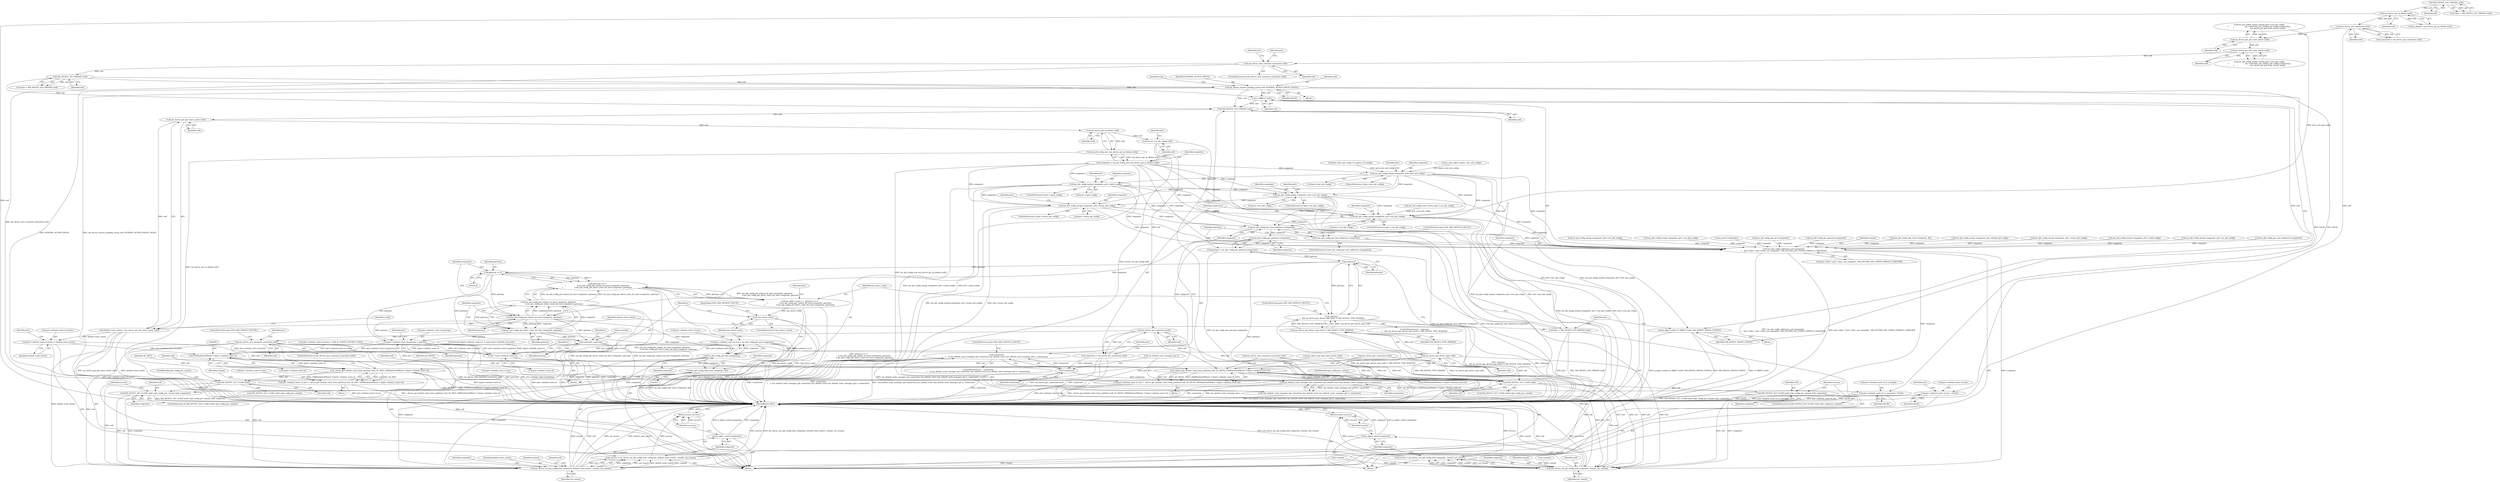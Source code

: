 digraph "0_NetworkManager_d5fc88e573fa58b93034b04d35a2454f5d28cad9@API" {
"1004715" [label="(Call,nm_device_remove_pending_action (self, PENDING_ACTION_DHCP4, FALSE))"];
"1004691" [label="(Call,NM_DEVICE_GET_PRIVATE (self))"];
"1004668" [label="(Call,nm_device_uses_assumed_connection (self))"];
"1004665" [label="(Call,nm_device_get_ip6_route_metric (self))"];
"1004657" [label="(Call,nm_device_get_ip4_route_metric (self))"];
"1004633" [label="(Call,nm_device_get_connection (self))"];
"1004611" [label="(Call,nm_device_get_ip_ifindex (self))"];
"1004606" [label="(Call,NM_DEVICE_GET_PRIVATE (self))"];
"1004742" [label="(Call,G_OBJECT (self))"];
"1004741" [label="(Call,g_object_notify (G_OBJECT (self), NM_DEVICE_DHCP4_CONFIG))"];
"1004749" [label="(Call,NM_DEVICE_GET_PRIVATE (self))"];
"1004747" [label="(Call,*priv = NM_DEVICE_GET_PRIVATE (self))"];
"1004758" [label="(Call,nm_device_get_ip4_route_metric (self))"];
"1004756" [label="(Call,default_route_metric = nm_device_get_ip4_route_metric (self))"];
"1004941" [label="(Call,priv->default_route.v4.metric = default_route_metric)"];
"1004965" [label="(Call,r = priv->default_route.v4)"];
"1005008" [label="(Call,(NMPlatformIPRoute *) &priv->default_route.v4)"];
"1005005" [label="(Call,_device_get_default_route_from_platform (self, AF_INET, (NMPlatformIPRoute *) &priv->default_route.v4))"];
"1004999" [label="(Call,priv->default_route.v4_has = _device_get_default_route_from_platform (self, AF_INET, (NMPlatformIPRoute *) &priv->default_route.v4))"];
"1005021" [label="(Call,NM_DEVICE_GET_CLASS (self))"];
"1005024" [label="(Call,NM_DEVICE_GET_CLASS (self)->ip4_config_pre_commit (self, composite))"];
"1005029" [label="(Call,nm_device_set_ip4_config (self, composite, default_route_metric, commit, out_reason))"];
"1005027" [label="(Call,success = nm_device_set_ip4_config (self, composite, default_route_metric, commit, out_reason))"];
"1005037" [label="(Return,return success;)"];
"1005035" [label="(Call,g_object_unref (composite))"];
"1004778" [label="(Call,nm_device_get_ip_ifindex (self))"];
"1004777" [label="(Call,nm_ip4_config_new (nm_device_get_ip_ifindex (self)))"];
"1004775" [label="(Call,composite = nm_ip4_config_new (nm_device_get_ip_ifindex (self)))"];
"1004786" [label="(Call,nm_ip4_config_merge (composite, priv->dev_ip4_config))"];
"1004795" [label="(Call,nm_ip4_config_merge (composite, priv->vpn4_config))"];
"1004804" [label="(Call,nm_ip4_config_merge (composite, priv->ext_ip4_config))"];
"1004813" [label="(Call,nm_ip4_config_merge (composite, priv->wwan_ip4_config))"];
"1004822" [label="(Call,nm_ip4_config_merge (composite, priv->con_ip4_config))"];
"1004872" [label="(Call,nm_ip4_config_get_num_addresses (composite))"];
"1004871" [label="(Call,!nm_ip4_config_get_num_addresses (composite))"];
"1004878" [label="(Call,nm_ip4_config_get_gateway (composite))"];
"1004876" [label="(Call,gateway = nm_ip4_config_get_gateway (composite))"];
"1004882" [label="(Call,!gateway)"];
"1004881" [label="(Call,!gateway\n\t    && nm_device_get_device_type (self) != NM_DEVICE_TYPE_MODEM)"];
"1004892" [label="(Call,gateway == 0)"];
"1004891" [label="(Call,gateway == 0\n\t                    || nm_ip4_config_get_subnet_for_host (composite, gateway)\n\t                    || nm_ip4_config_get_direct_route_for_host (composite, gateway))"];
"1004889" [label="(Call,has_direct_route = (   gateway == 0\n\t                    || nm_ip4_config_get_subnet_for_host (composite, gateway)\n\t                    || nm_ip4_config_get_direct_route_for_host (composite, gateway)))"];
"1004961" [label="(Call,!has_direct_route)"];
"1004896" [label="(Call,nm_ip4_config_get_subnet_for_host (composite, gateway))"];
"1004895" [label="(Call,nm_ip4_config_get_subnet_for_host (composite, gateway)\n\t                    || nm_ip4_config_get_direct_route_for_host (composite, gateway))"];
"1004899" [label="(Call,nm_ip4_config_get_direct_route_for_host (composite, gateway))"];
"1004932" [label="(Call,priv->default_route.v4.gateway = gateway)"];
"1004958" [label="(Call,nm_ip4_config_get_mss (composite))"];
"1004950" [label="(Call,priv->default_route.v4.mss = nm_ip4_config_get_mss (composite))"];
"1004987" [label="(Call,nm_ip4_config_add_route (composite, &r))"];
"1004972" [label="(Call,r.network = gateway)"];
"1006202" [label="(Call,nm_ip6_config_addresses_sort (composite,\n\t    priv->rdisc ? priv->rdisc_use_tempaddr : NM_SETTING_IP6_CONFIG_PRIVACY_UNKNOWN))"];
"1006220" [label="(Call,NM_DEVICE_GET_CLASS (self)->ip6_config_pre_commit (self, composite))"];
"1006225" [label="(Call,nm_device_set_ip6_config (self, composite, commit, out_reason))"];
"1006223" [label="(Call,success = nm_device_set_ip6_config (self, composite, commit, out_reason))"];
"1006232" [label="(Return,return success;)"];
"1006230" [label="(Call,g_object_unref (composite))"];
"1004780" [label="(Call,ensure_con_ipx_config (self))"];
"1004829" [label="(Call,nm_device_get_connection (self))"];
"1004827" [label="(Call,connection = nm_device_get_connection (self))"];
"1004863" [label="(Call,!connection)"];
"1004862" [label="(Call,!connection\n\t    || !nm_default_route_manager_ip4_connection_has_default_route (nm_default_route_manager_get (), connection))"];
"1004866" [label="(Call,nm_default_route_manager_ip4_connection_has_default_route (nm_default_route_manager_get (), connection))"];
"1004865" [label="(Call,!nm_default_route_manager_ip4_connection_has_default_route (nm_default_route_manager_get (), connection))"];
"1004851" [label="(Call,nm_device_uses_assumed_connection (self))"];
"1004885" [label="(Call,nm_device_get_device_type (self))"];
"1004884" [label="(Call,nm_device_get_device_type (self) != NM_DEVICE_TYPE_MODEM)"];
"1006191" [label="(Call,_device_get_default_route_from_platform (self, AF_INET6, (NMPlatformIPRoute *) &priv->default_route.v6))"];
"1006185" [label="(Call,priv->default_route.v6_has = _device_get_default_route_from_platform (self, AF_INET6, (NMPlatformIPRoute *) &priv->default_route.v6))"];
"1006217" [label="(Call,NM_DEVICE_GET_CLASS (self))"];
"1004831" [label="(Call,priv->default_route.v4_has = FALSE)"];
"1004854" [label="(Call,priv->default_route.v4_is_assumed = FALSE)"];
"1004756" [label="(Call,default_route_metric = nm_device_get_ip4_route_metric (self))"];
"1004900" [label="(Identifier,composite)"];
"1004972" [label="(Call,r.network = gateway)"];
"1004933" [label="(Call,priv->default_route.v4.gateway)"];
"1004673" [label="(Identifier,priv)"];
"1004830" [label="(Identifier,self)"];
"1006219" [label="(FieldIdentifier,ip6_config_pre_commit)"];
"1004899" [label="(Call,nm_ip4_config_get_direct_route_for_host (composite, gateway))"];
"1004966" [label="(Identifier,r)"];
"1004998" [label="(Block,)"];
"1004750" [label="(Identifier,self)"];
"1004809" [label="(ControlStructure,if (priv->wwan_ip4_config))"];
"1004961" [label="(Call,!has_direct_route)"];
"1004787" [label="(Identifier,composite)"];
"1004940" [label="(Identifier,gateway)"];
"1006227" [label="(Identifier,composite)"];
"1006191" [label="(Call,_device_get_default_route_from_platform (self, AF_INET6, (NMPlatformIPRoute *) &priv->default_route.v6))"];
"1004795" [label="(Call,nm_ip4_config_merge (composite, priv->vpn4_config))"];
"1005010" [label="(Call,&priv->default_route.v4)"];
"1004742" [label="(Call,G_OBJECT (self))"];
"1004784" [label="(Identifier,priv)"];
"1004791" [label="(ControlStructure,if (priv->vpn4_config))"];
"1004805" [label="(Identifier,composite)"];
"1006230" [label="(Call,g_object_unref (composite))"];
"1005031" [label="(Identifier,composite)"];
"1004691" [label="(Call,NM_DEVICE_GET_PRIVATE (self))"];
"1004958" [label="(Call,nm_ip4_config_get_mss (composite))"];
"1004802" [label="(Identifier,priv)"];
"1004800" [label="(ControlStructure,if (priv->ext_ip4_config))"];
"1004633" [label="(Call,nm_device_get_connection (self))"];
"1004667" [label="(ControlStructure,if (nm_device_uses_assumed_connection (self)))"];
"1004962" [label="(Identifier,has_direct_route)"];
"1006225" [label="(Call,nm_device_set_ip6_config (self, composite, commit, out_reason))"];
"1006193" [label="(Identifier,AF_INET6)"];
"1004875" [label="(ControlStructure,goto END_ADD_DEFAULT_ROUTE;)"];
"1004775" [label="(Call,composite = nm_ip4_config_new (nm_device_get_ip_ifindex (self)))"];
"1005032" [label="(Identifier,default_route_metric)"];
"1004824" [label="(Call,priv->con_ip4_config)"];
"1004747" [label="(Call,*priv = NM_DEVICE_GET_PRIVATE (self))"];
"1005000" [label="(Call,priv->default_route.v4_has)"];
"1004866" [label="(Call,nm_default_route_manager_ip4_connection_has_default_route (nm_default_route_manager_get (), connection))"];
"1005037" [label="(Return,return success;)"];
"1004901" [label="(Identifier,gateway)"];
"1006222" [label="(Identifier,composite)"];
"1004896" [label="(Call,nm_ip4_config_get_subnet_for_host (composite, gateway))"];
"1005005" [label="(Call,_device_get_default_route_from_platform (self, AF_INET, (NMPlatformIPRoute *) &priv->default_route.v4))"];
"1005007" [label="(Identifier,AF_INET)"];
"1004967" [label="(Call,priv->default_route.v4)"];
"1005022" [label="(Identifier,self)"];
"1004820" [label="(Identifier,priv)"];
"1004932" [label="(Call,priv->default_route.v4.gateway = gateway)"];
"1004876" [label="(Call,gateway = nm_ip4_config_get_gateway (composite))"];
"1004892" [label="(Call,gateway == 0)"];
"1004873" [label="(Identifier,composite)"];
"1004611" [label="(Call,nm_device_get_ip_ifindex (self))"];
"1004797" [label="(Call,priv->vpn4_config)"];
"1005998" [label="(Call,nm_ip6_config_merge (composite, priv->ext_ip6_config))"];
"1004814" [label="(Identifier,composite)"];
"1006204" [label="(Call,priv->rdisc ? priv->rdisc_use_tempaddr : NM_SETTING_IP6_CONFIG_PRIVACY_UNKNOWN)"];
"1004757" [label="(Identifier,default_route_metric)"];
"1006016" [label="(Call,nm_ip6_config_merge (composite, priv->con_ip6_config))"];
"1004891" [label="(Call,gateway == 0\n\t                    || nm_ip4_config_get_subnet_for_host (composite, gateway)\n\t                    || nm_ip4_config_get_direct_route_for_host (composite, gateway))"];
"1004893" [label="(Identifier,gateway)"];
"1004889" [label="(Call,has_direct_route = (   gateway == 0\n\t                    || nm_ip4_config_get_subnet_for_host (composite, gateway)\n\t                    || nm_ip4_config_get_direct_route_for_host (composite, gateway)))"];
"1005026" [label="(Identifier,composite)"];
"1004869" [label="(ControlStructure,goto END_ADD_DEFAULT_ROUTE;)"];
"1004872" [label="(Call,nm_ip4_config_get_num_addresses (composite))"];
"1004815" [label="(Call,priv->wwan_ip4_config)"];
"1004735" [label="(Block,)"];
"1004987" [label="(Call,nm_ip4_config_add_route (composite, &r))"];
"1005035" [label="(Call,g_object_unref (composite))"];
"1005029" [label="(Call,nm_device_set_ip4_config (self, composite, default_route_metric, commit, out_reason))"];
"1004764" [label="(Call,g_clear_object (&priv->dev_ip4_config))"];
"1004769" [label="(Call,priv->dev_ip4_config = g_object_ref (config))"];
"1006220" [label="(Call,NM_DEVICE_GET_CLASS (self)->ip6_config_pre_commit (self, composite))"];
"1006192" [label="(Identifier,self)"];
"1004988" [label="(Identifier,composite)"];
"1004834" [label="(Identifier,priv)"];
"1004811" [label="(Identifier,priv)"];
"1004718" [label="(Identifier,FALSE)"];
"1004607" [label="(Identifier,self)"];
"1004885" [label="(Call,nm_device_get_device_type (self))"];
"1004806" [label="(Call,priv->ext_ip4_config)"];
"1006221" [label="(Identifier,self)"];
"1004759" [label="(Identifier,self)"];
"1006202" [label="(Call,nm_ip6_config_addresses_sort (composite,\n\t    priv->rdisc ? priv->rdisc_use_tempaddr : NM_SETTING_IP6_CONFIG_PRIVACY_UNKNOWN))"];
"1004909" [label="(Call,memset (&priv->default_route.v4, 0, sizeof (priv->default_route.v4)))"];
"1005965" [label="(Call,g_assert (composite))"];
"1004863" [label="(Call,!connection)"];
"1004880" [label="(ControlStructure,if (   !gateway\n\t    && nm_device_get_device_type (self) != NM_DEVICE_TYPE_MODEM))"];
"1006218" [label="(Identifier,self)"];
"1006143" [label="(Call,nm_ip6_config_get_mss (composite))"];
"1004853" [label="(ControlStructure,goto END_ADD_DEFAULT_ROUTE;)"];
"1004659" [label="(Call,nm_ip6_config_merge_setting (priv->con_ip6_config,\n\t                             nm_connection_get_setting_ip6_config (connection),\n\t                             nm_device_get_ip6_route_metric (self)))"];
"1004862" [label="(Call,!connection\n\t    || !nm_default_route_manager_ip4_connection_has_default_route (nm_default_route_manager_get (), connection))"];
"1004651" [label="(Call,nm_ip4_config_merge_setting (priv->con_ip4_config,\n\t                             nm_connection_get_setting_ip4_config (connection),\n\t                             nm_device_get_ip4_route_metric (self)))"];
"1004850" [label="(ControlStructure,if (nm_device_uses_assumed_connection (self)))"];
"1005008" [label="(Call,(NMPlatformIPRoute *) &priv->default_route.v4)"];
"1004823" [label="(Identifier,composite)"];
"1006223" [label="(Call,success = nm_device_set_ip6_config (self, composite, commit, out_reason))"];
"1004689" [label="(Call,*priv = NM_DEVICE_GET_PRIVATE (self))"];
"1004837" [label="(Identifier,FALSE)"];
"1006072" [label="(Call,nm_ip6_config_get_gateway (composite))"];
"1005025" [label="(Identifier,self)"];
"1004748" [label="(Identifier,priv)"];
"1004749" [label="(Call,NM_DEVICE_GET_PRIVATE (self))"];
"1005033" [label="(Identifier,commit)"];
"1004989" [label="(Call,&r)"];
"1004828" [label="(Identifier,connection)"];
"1005019" [label="(ControlStructure,if (NM_DEVICE_GET_CLASS (self)->ip4_config_pre_commit))"];
"1006229" [label="(Identifier,out_reason)"];
"1004780" [label="(Call,ensure_con_ipx_config (self))"];
"1005021" [label="(Call,NM_DEVICE_GET_CLASS (self))"];
"1005038" [label="(Identifier,success)"];
"1004895" [label="(Call,nm_ip4_config_get_subnet_for_host (composite, gateway)\n\t                    || nm_ip4_config_get_direct_route_for_host (composite, gateway))"];
"1004999" [label="(Call,priv->default_route.v4_has = _device_get_default_route_from_platform (self, AF_INET, (NMPlatformIPRoute *) &priv->default_route.v4))"];
"1004762" [label="(Identifier,config)"];
"1004658" [label="(Identifier,self)"];
"1004612" [label="(Identifier,self)"];
"1004954" [label="(Identifier,priv)"];
"1005027" [label="(Call,success = nm_device_set_ip4_config (self, composite, default_route_metric, commit, out_reason))"];
"1004897" [label="(Identifier,composite)"];
"1004979" [label="(Identifier,r)"];
"1005023" [label="(FieldIdentifier,ip4_config_pre_commit)"];
"1004867" [label="(Call,nm_default_route_manager_get ())"];
"1006194" [label="(Call,(NMPlatformIPRoute *) &priv->default_route.v6)"];
"1004796" [label="(Identifier,composite)"];
"1006213" [label="(Identifier,commit)"];
"1004781" [label="(Identifier,self)"];
"1004804" [label="(Call,nm_ip4_config_merge (composite, priv->ext_ip4_config))"];
"1005034" [label="(Identifier,out_reason)"];
"1004888" [label="(ControlStructure,goto END_ADD_DEFAULT_ROUTE;)"];
"1004631" [label="(Call,connection = nm_device_get_connection (self))"];
"1005020" [label="(Call,NM_DEVICE_GET_CLASS (self)->ip4_config_pre_commit)"];
"1004827" [label="(Call,connection = nm_device_get_connection (self))"];
"1004960" [label="(ControlStructure,if (!has_direct_route))"];
"1004881" [label="(Call,!gateway\n\t    && nm_device_get_device_type (self) != NM_DEVICE_TYPE_MODEM)"];
"1004855" [label="(Call,priv->default_route.v4_is_assumed)"];
"1006173" [label="(Call,nm_ip6_config_add_route (composite, &r))"];
"1004634" [label="(Identifier,self)"];
"1004745" [label="(Block,)"];
"1006233" [label="(Identifier,success)"];
"1006184" [label="(Block,)"];
"1005036" [label="(Identifier,composite)"];
"1004887" [label="(Identifier,NM_DEVICE_TYPE_MODEM)"];
"1004942" [label="(Call,priv->default_route.v4.metric)"];
"1004905" [label="(Identifier,priv)"];
"1004963" [label="(Block,)"];
"1005024" [label="(Call,NM_DEVICE_GET_CLASS (self)->ip4_config_pre_commit (self, composite))"];
"1004894" [label="(Literal,0)"];
"1006224" [label="(Identifier,success)"];
"1004886" [label="(Identifier,self)"];
"1005980" [label="(Call,nm_ip6_config_merge (composite, priv->dhcp6_ip6_config))"];
"1006228" [label="(Identifier,commit)"];
"1004665" [label="(Call,nm_device_get_ip6_route_metric (self))"];
"1004884" [label="(Call,nm_device_get_device_type (self) != NM_DEVICE_TYPE_MODEM)"];
"1004890" [label="(Identifier,has_direct_route)"];
"1004758" [label="(Call,nm_device_get_ip4_route_metric (self))"];
"1004666" [label="(Identifier,self)"];
"1004991" [label="(JumpTarget,END_ADD_DEFAULT_ROUTE:)"];
"1004976" [label="(Identifier,gateway)"];
"1004852" [label="(Identifier,self)"];
"1004871" [label="(Call,!nm_ip4_config_get_num_addresses (composite))"];
"1005030" [label="(Identifier,self)"];
"1006216" [label="(Call,NM_DEVICE_GET_CLASS (self)->ip6_config_pre_commit)"];
"1004945" [label="(Identifier,priv)"];
"1004865" [label="(Call,!nm_default_route_manager_ip4_connection_has_default_route (nm_default_route_manager_get (), connection))"];
"1004846" [label="(Call,!commit)"];
"1004720" [label="(Identifier,stop)"];
"1004861" [label="(ControlStructure,if (   !connection\n\t    || !nm_default_route_manager_ip4_connection_has_default_route (nm_default_route_manager_get (), connection)))"];
"1004788" [label="(Call,priv->dev_ip4_config)"];
"1006203" [label="(Identifier,composite)"];
"1004822" [label="(Call,nm_ip4_config_merge (composite, priv->con_ip4_config))"];
"1006217" [label="(Call,NM_DEVICE_GET_CLASS (self))"];
"1004717" [label="(Identifier,PENDING_ACTION_DHCP4)"];
"1006040" [label="(Call,!commit)"];
"1006023" [label="(Call,nm_device_get_connection (self))"];
"1007368" [label="(MethodReturn,RET)"];
"1004609" [label="(Call,ip_ifindex = nm_device_get_ip_ifindex (self))"];
"1006185" [label="(Call,priv->default_route.v6_has = _device_get_default_route_from_platform (self, AF_INET6, (NMPlatformIPRoute *) &priv->default_route.v6))"];
"1004832" [label="(Call,priv->default_route.v4_has)"];
"1004777" [label="(Call,nm_ip4_config_new (nm_device_get_ip_ifindex (self)))"];
"1005017" [label="(Identifier,commit)"];
"1004860" [label="(Identifier,FALSE)"];
"1004898" [label="(Identifier,gateway)"];
"1004744" [label="(Identifier,NM_DEVICE_DHCP4_CONFIG)"];
"1004974" [label="(Identifier,r)"];
"1004951" [label="(Call,priv->default_route.v4.mss)"];
"1004778" [label="(Call,nm_device_get_ip_ifindex (self))"];
"1004854" [label="(Call,priv->default_route.v4_is_assumed = FALSE)"];
"1004793" [label="(Identifier,priv)"];
"1004692" [label="(Identifier,self)"];
"1004950" [label="(Call,priv->default_route.v4.mss = nm_ip4_config_get_mss (composite))"];
"1005006" [label="(Identifier,self)"];
"1004878" [label="(Call,nm_ip4_config_get_gateway (composite))"];
"1004779" [label="(Identifier,self)"];
"1004818" [label="(ControlStructure,if (priv->con_ip4_config))"];
"1006007" [label="(Call,nm_ip6_config_merge (composite, priv->wwan_ip6_config))"];
"1005989" [label="(Call,nm_ip6_config_merge (composite, priv->vpn6_config))"];
"1004882" [label="(Call,!gateway)"];
"1004606" [label="(Call,NM_DEVICE_GET_PRIVATE (self))"];
"1005971" [label="(Call,nm_ip6_config_merge (composite, priv->ac_ip6_config))"];
"1005028" [label="(Identifier,success)"];
"1004776" [label="(Identifier,composite)"];
"1004868" [label="(Identifier,connection)"];
"1004741" [label="(Call,g_object_notify (G_OBJECT (self), NM_DEVICE_DHCP4_CONFIG))"];
"1004883" [label="(Identifier,gateway)"];
"1004959" [label="(Identifier,composite)"];
"1005947" [label="(Block,)"];
"1004668" [label="(Call,nm_device_uses_assumed_connection (self))"];
"1004604" [label="(Call,*priv = NM_DEVICE_GET_PRIVATE (self))"];
"1004923" [label="(Call,priv->default_route.v4.source = NM_IP_CONFIG_SOURCE_USER)"];
"1004877" [label="(Identifier,gateway)"];
"1004716" [label="(Identifier,self)"];
"1006066" [label="(Call,nm_ip6_config_get_num_addresses (composite))"];
"1004657" [label="(Call,nm_device_get_ip4_route_metric (self))"];
"1006215" [label="(ControlStructure,if (NM_DEVICE_GET_CLASS (self)->ip6_config_pre_commit))"];
"1004829" [label="(Call,nm_device_get_connection (self))"];
"1006186" [label="(Call,priv->default_route.v6_has)"];
"1004841" [label="(Identifier,priv)"];
"1004782" [label="(ControlStructure,if (priv->dev_ip4_config))"];
"1004941" [label="(Call,priv->default_route.v4.metric = default_route_metric)"];
"1004786" [label="(Call,nm_ip4_config_merge (composite, priv->dev_ip4_config))"];
"1004715" [label="(Call,nm_device_remove_pending_action (self, PENDING_ACTION_DHCP4, FALSE))"];
"1004669" [label="(Identifier,self)"];
"1004949" [label="(Identifier,default_route_metric)"];
"1004857" [label="(Identifier,priv)"];
"1006045" [label="(Call,nm_device_uses_assumed_connection (self))"];
"1006232" [label="(Return,return success;)"];
"1004675" [label="(Call,nm_ip4_config_reset_routes (priv->con_ip4_config))"];
"1004864" [label="(Identifier,connection)"];
"1004879" [label="(Identifier,composite)"];
"1004851" [label="(Call,nm_device_uses_assumed_connection (self))"];
"1006226" [label="(Identifier,self)"];
"1004743" [label="(Identifier,self)"];
"1004831" [label="(Call,priv->default_route.v4_has = FALSE)"];
"1004870" [label="(ControlStructure,if (!nm_ip4_config_get_num_addresses (composite)))"];
"1004697" [label="(Block,)"];
"1004813" [label="(Call,nm_ip4_config_merge (composite, priv->wwan_ip4_config))"];
"1006231" [label="(Identifier,composite)"];
"1004973" [label="(Call,r.network)"];
"1004965" [label="(Call,r = priv->default_route.v4)"];
"1004690" [label="(Identifier,priv)"];
"1006133" [label="(Call,nm_device_get_ip6_route_metric (self))"];
"1004715" -> "1004697"  [label="AST: "];
"1004715" -> "1004718"  [label="CFG: "];
"1004716" -> "1004715"  [label="AST: "];
"1004717" -> "1004715"  [label="AST: "];
"1004718" -> "1004715"  [label="AST: "];
"1004720" -> "1004715"  [label="CFG: "];
"1004715" -> "1007368"  [label="DDG: PENDING_ACTION_DHCP4"];
"1004715" -> "1007368"  [label="DDG: nm_device_remove_pending_action (self, PENDING_ACTION_DHCP4, FALSE)"];
"1004691" -> "1004715"  [label="DDG: self"];
"1004715" -> "1004742"  [label="DDG: self"];
"1004715" -> "1004749"  [label="DDG: self"];
"1004715" -> "1004831"  [label="DDG: FALSE"];
"1004715" -> "1004854"  [label="DDG: FALSE"];
"1004691" -> "1004689"  [label="AST: "];
"1004691" -> "1004692"  [label="CFG: "];
"1004692" -> "1004691"  [label="AST: "];
"1004689" -> "1004691"  [label="CFG: "];
"1004691" -> "1004689"  [label="DDG: self"];
"1004668" -> "1004691"  [label="DDG: self"];
"1004691" -> "1004742"  [label="DDG: self"];
"1004691" -> "1004749"  [label="DDG: self"];
"1004668" -> "1004667"  [label="AST: "];
"1004668" -> "1004669"  [label="CFG: "];
"1004669" -> "1004668"  [label="AST: "];
"1004673" -> "1004668"  [label="CFG: "];
"1004690" -> "1004668"  [label="CFG: "];
"1004668" -> "1007368"  [label="DDG: nm_device_uses_assumed_connection (self)"];
"1004665" -> "1004668"  [label="DDG: self"];
"1004665" -> "1004659"  [label="AST: "];
"1004665" -> "1004666"  [label="CFG: "];
"1004666" -> "1004665"  [label="AST: "];
"1004659" -> "1004665"  [label="CFG: "];
"1004665" -> "1004659"  [label="DDG: self"];
"1004657" -> "1004665"  [label="DDG: self"];
"1004657" -> "1004651"  [label="AST: "];
"1004657" -> "1004658"  [label="CFG: "];
"1004658" -> "1004657"  [label="AST: "];
"1004651" -> "1004657"  [label="CFG: "];
"1004657" -> "1004651"  [label="DDG: self"];
"1004633" -> "1004657"  [label="DDG: self"];
"1004633" -> "1004631"  [label="AST: "];
"1004633" -> "1004634"  [label="CFG: "];
"1004634" -> "1004633"  [label="AST: "];
"1004631" -> "1004633"  [label="CFG: "];
"1004633" -> "1007368"  [label="DDG: self"];
"1004633" -> "1004631"  [label="DDG: self"];
"1004611" -> "1004633"  [label="DDG: self"];
"1004611" -> "1004609"  [label="AST: "];
"1004611" -> "1004612"  [label="CFG: "];
"1004612" -> "1004611"  [label="AST: "];
"1004609" -> "1004611"  [label="CFG: "];
"1004611" -> "1007368"  [label="DDG: self"];
"1004611" -> "1004609"  [label="DDG: self"];
"1004606" -> "1004611"  [label="DDG: self"];
"1004606" -> "1004604"  [label="AST: "];
"1004606" -> "1004607"  [label="CFG: "];
"1004607" -> "1004606"  [label="AST: "];
"1004604" -> "1004606"  [label="CFG: "];
"1004606" -> "1004604"  [label="DDG: self"];
"1004742" -> "1004741"  [label="AST: "];
"1004742" -> "1004743"  [label="CFG: "];
"1004743" -> "1004742"  [label="AST: "];
"1004744" -> "1004742"  [label="CFG: "];
"1004742" -> "1004741"  [label="DDG: self"];
"1004742" -> "1004749"  [label="DDG: self"];
"1004741" -> "1004735"  [label="AST: "];
"1004741" -> "1004744"  [label="CFG: "];
"1004744" -> "1004741"  [label="AST: "];
"1004748" -> "1004741"  [label="CFG: "];
"1004741" -> "1007368"  [label="DDG: g_object_notify (G_OBJECT (self), NM_DEVICE_DHCP4_CONFIG)"];
"1004741" -> "1007368"  [label="DDG: NM_DEVICE_DHCP4_CONFIG"];
"1004741" -> "1007368"  [label="DDG: G_OBJECT (self)"];
"1004749" -> "1004747"  [label="AST: "];
"1004749" -> "1004750"  [label="CFG: "];
"1004750" -> "1004749"  [label="AST: "];
"1004747" -> "1004749"  [label="CFG: "];
"1004749" -> "1004747"  [label="DDG: self"];
"1004749" -> "1004758"  [label="DDG: self"];
"1004747" -> "1004745"  [label="AST: "];
"1004748" -> "1004747"  [label="AST: "];
"1004757" -> "1004747"  [label="CFG: "];
"1004747" -> "1007368"  [label="DDG: priv"];
"1004747" -> "1007368"  [label="DDG: NM_DEVICE_GET_PRIVATE (self)"];
"1004758" -> "1004756"  [label="AST: "];
"1004758" -> "1004759"  [label="CFG: "];
"1004759" -> "1004758"  [label="AST: "];
"1004756" -> "1004758"  [label="CFG: "];
"1004758" -> "1004756"  [label="DDG: self"];
"1004758" -> "1004778"  [label="DDG: self"];
"1004756" -> "1004745"  [label="AST: "];
"1004757" -> "1004756"  [label="AST: "];
"1004762" -> "1004756"  [label="CFG: "];
"1004756" -> "1007368"  [label="DDG: nm_device_get_ip4_route_metric (self)"];
"1004756" -> "1007368"  [label="DDG: default_route_metric"];
"1004756" -> "1004941"  [label="DDG: default_route_metric"];
"1004756" -> "1005029"  [label="DDG: default_route_metric"];
"1004941" -> "1004745"  [label="AST: "];
"1004941" -> "1004949"  [label="CFG: "];
"1004942" -> "1004941"  [label="AST: "];
"1004949" -> "1004941"  [label="AST: "];
"1004954" -> "1004941"  [label="CFG: "];
"1004941" -> "1007368"  [label="DDG: priv->default_route.v4.metric"];
"1004941" -> "1004965"  [label="DDG: priv->default_route.v4.metric"];
"1004941" -> "1005008"  [label="DDG: priv->default_route.v4.metric"];
"1004965" -> "1004963"  [label="AST: "];
"1004965" -> "1004967"  [label="CFG: "];
"1004966" -> "1004965"  [label="AST: "];
"1004967" -> "1004965"  [label="AST: "];
"1004974" -> "1004965"  [label="CFG: "];
"1004965" -> "1007368"  [label="DDG: priv->default_route.v4"];
"1004965" -> "1007368"  [label="DDG: r"];
"1004950" -> "1004965"  [label="DDG: priv->default_route.v4.mss"];
"1004932" -> "1004965"  [label="DDG: priv->default_route.v4.gateway"];
"1004909" -> "1004965"  [label="DDG: &priv->default_route.v4"];
"1004923" -> "1004965"  [label="DDG: priv->default_route.v4.source"];
"1005008" -> "1005005"  [label="AST: "];
"1005008" -> "1005010"  [label="CFG: "];
"1005009" -> "1005008"  [label="AST: "];
"1005010" -> "1005008"  [label="AST: "];
"1005005" -> "1005008"  [label="CFG: "];
"1005008" -> "1007368"  [label="DDG: &priv->default_route.v4"];
"1005008" -> "1005005"  [label="DDG: &priv->default_route.v4"];
"1004909" -> "1005008"  [label="DDG: &priv->default_route.v4"];
"1004950" -> "1005008"  [label="DDG: priv->default_route.v4.mss"];
"1004932" -> "1005008"  [label="DDG: priv->default_route.v4.gateway"];
"1004923" -> "1005008"  [label="DDG: priv->default_route.v4.source"];
"1005005" -> "1004999"  [label="AST: "];
"1005006" -> "1005005"  [label="AST: "];
"1005007" -> "1005005"  [label="AST: "];
"1004999" -> "1005005"  [label="CFG: "];
"1005005" -> "1007368"  [label="DDG: AF_INET"];
"1005005" -> "1007368"  [label="DDG: (NMPlatformIPRoute *) &priv->default_route.v4"];
"1005005" -> "1004999"  [label="DDG: self"];
"1005005" -> "1004999"  [label="DDG: AF_INET"];
"1005005" -> "1004999"  [label="DDG: (NMPlatformIPRoute *) &priv->default_route.v4"];
"1004851" -> "1005005"  [label="DDG: self"];
"1004885" -> "1005005"  [label="DDG: self"];
"1005005" -> "1005021"  [label="DDG: self"];
"1005005" -> "1005029"  [label="DDG: self"];
"1004999" -> "1004998"  [label="AST: "];
"1005000" -> "1004999"  [label="AST: "];
"1005017" -> "1004999"  [label="CFG: "];
"1004999" -> "1007368"  [label="DDG: _device_get_default_route_from_platform (self, AF_INET, (NMPlatformIPRoute *) &priv->default_route.v4)"];
"1004999" -> "1007368"  [label="DDG: priv->default_route.v4_has"];
"1005021" -> "1005020"  [label="AST: "];
"1005021" -> "1005022"  [label="CFG: "];
"1005022" -> "1005021"  [label="AST: "];
"1005023" -> "1005021"  [label="CFG: "];
"1004851" -> "1005021"  [label="DDG: self"];
"1004885" -> "1005021"  [label="DDG: self"];
"1005021" -> "1005024"  [label="DDG: self"];
"1005021" -> "1005029"  [label="DDG: self"];
"1005024" -> "1005019"  [label="AST: "];
"1005024" -> "1005026"  [label="CFG: "];
"1005025" -> "1005024"  [label="AST: "];
"1005026" -> "1005024"  [label="AST: "];
"1005028" -> "1005024"  [label="CFG: "];
"1005024" -> "1007368"  [label="DDG: NM_DEVICE_GET_CLASS (self)->ip4_config_pre_commit (self, composite)"];
"1004987" -> "1005024"  [label="DDG: composite"];
"1004958" -> "1005024"  [label="DDG: composite"];
"1005024" -> "1005029"  [label="DDG: self"];
"1005024" -> "1005029"  [label="DDG: composite"];
"1005029" -> "1005027"  [label="AST: "];
"1005029" -> "1005034"  [label="CFG: "];
"1005030" -> "1005029"  [label="AST: "];
"1005031" -> "1005029"  [label="AST: "];
"1005032" -> "1005029"  [label="AST: "];
"1005033" -> "1005029"  [label="AST: "];
"1005034" -> "1005029"  [label="AST: "];
"1005027" -> "1005029"  [label="CFG: "];
"1005029" -> "1007368"  [label="DDG: default_route_metric"];
"1005029" -> "1007368"  [label="DDG: commit"];
"1005029" -> "1007368"  [label="DDG: self"];
"1005029" -> "1007368"  [label="DDG: out_reason"];
"1005029" -> "1005027"  [label="DDG: composite"];
"1005029" -> "1005027"  [label="DDG: out_reason"];
"1005029" -> "1005027"  [label="DDG: default_route_metric"];
"1005029" -> "1005027"  [label="DDG: commit"];
"1005029" -> "1005027"  [label="DDG: self"];
"1004851" -> "1005029"  [label="DDG: self"];
"1004885" -> "1005029"  [label="DDG: self"];
"1004987" -> "1005029"  [label="DDG: composite"];
"1004958" -> "1005029"  [label="DDG: composite"];
"1004846" -> "1005029"  [label="DDG: commit"];
"1005029" -> "1005035"  [label="DDG: composite"];
"1005027" -> "1004745"  [label="AST: "];
"1005028" -> "1005027"  [label="AST: "];
"1005036" -> "1005027"  [label="CFG: "];
"1005027" -> "1007368"  [label="DDG: nm_device_set_ip4_config (self, composite, default_route_metric, commit, out_reason)"];
"1005027" -> "1007368"  [label="DDG: success"];
"1005027" -> "1005037"  [label="DDG: success"];
"1005037" -> "1004745"  [label="AST: "];
"1005037" -> "1005038"  [label="CFG: "];
"1005038" -> "1005037"  [label="AST: "];
"1007368" -> "1005037"  [label="CFG: "];
"1005037" -> "1007368"  [label="DDG: <RET>"];
"1005038" -> "1005037"  [label="DDG: success"];
"1005035" -> "1004745"  [label="AST: "];
"1005035" -> "1005036"  [label="CFG: "];
"1005036" -> "1005035"  [label="AST: "];
"1005038" -> "1005035"  [label="CFG: "];
"1005035" -> "1007368"  [label="DDG: g_object_unref (composite)"];
"1005035" -> "1007368"  [label="DDG: composite"];
"1004778" -> "1004777"  [label="AST: "];
"1004778" -> "1004779"  [label="CFG: "];
"1004779" -> "1004778"  [label="AST: "];
"1004777" -> "1004778"  [label="CFG: "];
"1004778" -> "1004777"  [label="DDG: self"];
"1004778" -> "1004780"  [label="DDG: self"];
"1004777" -> "1004775"  [label="AST: "];
"1004775" -> "1004777"  [label="CFG: "];
"1004777" -> "1007368"  [label="DDG: nm_device_get_ip_ifindex (self)"];
"1004777" -> "1004775"  [label="DDG: nm_device_get_ip_ifindex (self)"];
"1004775" -> "1004745"  [label="AST: "];
"1004776" -> "1004775"  [label="AST: "];
"1004781" -> "1004775"  [label="CFG: "];
"1004775" -> "1007368"  [label="DDG: nm_ip4_config_new (nm_device_get_ip_ifindex (self))"];
"1004775" -> "1004786"  [label="DDG: composite"];
"1004775" -> "1004795"  [label="DDG: composite"];
"1004775" -> "1004804"  [label="DDG: composite"];
"1004775" -> "1004813"  [label="DDG: composite"];
"1004775" -> "1004822"  [label="DDG: composite"];
"1004775" -> "1004872"  [label="DDG: composite"];
"1004775" -> "1006202"  [label="DDG: composite"];
"1004786" -> "1004782"  [label="AST: "];
"1004786" -> "1004788"  [label="CFG: "];
"1004787" -> "1004786"  [label="AST: "];
"1004788" -> "1004786"  [label="AST: "];
"1004793" -> "1004786"  [label="CFG: "];
"1004786" -> "1007368"  [label="DDG: priv->dev_ip4_config"];
"1004786" -> "1007368"  [label="DDG: nm_ip4_config_merge (composite, priv->dev_ip4_config)"];
"1004764" -> "1004786"  [label="DDG: &priv->dev_ip4_config"];
"1004769" -> "1004786"  [label="DDG: priv->dev_ip4_config"];
"1004786" -> "1004795"  [label="DDG: composite"];
"1004786" -> "1004804"  [label="DDG: composite"];
"1004786" -> "1004813"  [label="DDG: composite"];
"1004786" -> "1004822"  [label="DDG: composite"];
"1004786" -> "1004872"  [label="DDG: composite"];
"1004786" -> "1006202"  [label="DDG: composite"];
"1004795" -> "1004791"  [label="AST: "];
"1004795" -> "1004797"  [label="CFG: "];
"1004796" -> "1004795"  [label="AST: "];
"1004797" -> "1004795"  [label="AST: "];
"1004802" -> "1004795"  [label="CFG: "];
"1004795" -> "1007368"  [label="DDG: nm_ip4_config_merge (composite, priv->vpn4_config)"];
"1004795" -> "1007368"  [label="DDG: priv->vpn4_config"];
"1004795" -> "1004804"  [label="DDG: composite"];
"1004795" -> "1004813"  [label="DDG: composite"];
"1004795" -> "1004822"  [label="DDG: composite"];
"1004795" -> "1004872"  [label="DDG: composite"];
"1004795" -> "1006202"  [label="DDG: composite"];
"1004804" -> "1004800"  [label="AST: "];
"1004804" -> "1004806"  [label="CFG: "];
"1004805" -> "1004804"  [label="AST: "];
"1004806" -> "1004804"  [label="AST: "];
"1004811" -> "1004804"  [label="CFG: "];
"1004804" -> "1007368"  [label="DDG: nm_ip4_config_merge (composite, priv->ext_ip4_config)"];
"1004804" -> "1007368"  [label="DDG: priv->ext_ip4_config"];
"1004804" -> "1004813"  [label="DDG: composite"];
"1004804" -> "1004822"  [label="DDG: composite"];
"1004804" -> "1004872"  [label="DDG: composite"];
"1004804" -> "1006202"  [label="DDG: composite"];
"1004813" -> "1004809"  [label="AST: "];
"1004813" -> "1004815"  [label="CFG: "];
"1004814" -> "1004813"  [label="AST: "];
"1004815" -> "1004813"  [label="AST: "];
"1004820" -> "1004813"  [label="CFG: "];
"1004813" -> "1007368"  [label="DDG: nm_ip4_config_merge (composite, priv->wwan_ip4_config)"];
"1004813" -> "1007368"  [label="DDG: priv->wwan_ip4_config"];
"1004813" -> "1004822"  [label="DDG: composite"];
"1004813" -> "1004872"  [label="DDG: composite"];
"1004813" -> "1006202"  [label="DDG: composite"];
"1004822" -> "1004818"  [label="AST: "];
"1004822" -> "1004824"  [label="CFG: "];
"1004823" -> "1004822"  [label="AST: "];
"1004824" -> "1004822"  [label="AST: "];
"1004828" -> "1004822"  [label="CFG: "];
"1004822" -> "1007368"  [label="DDG: nm_ip4_config_merge (composite, priv->con_ip4_config)"];
"1004822" -> "1007368"  [label="DDG: priv->con_ip4_config"];
"1004675" -> "1004822"  [label="DDG: priv->con_ip4_config"];
"1004651" -> "1004822"  [label="DDG: priv->con_ip4_config"];
"1004822" -> "1004872"  [label="DDG: composite"];
"1004822" -> "1006202"  [label="DDG: composite"];
"1004872" -> "1004871"  [label="AST: "];
"1004872" -> "1004873"  [label="CFG: "];
"1004873" -> "1004872"  [label="AST: "];
"1004871" -> "1004872"  [label="CFG: "];
"1004872" -> "1004871"  [label="DDG: composite"];
"1004872" -> "1004878"  [label="DDG: composite"];
"1004872" -> "1006202"  [label="DDG: composite"];
"1004871" -> "1004870"  [label="AST: "];
"1004875" -> "1004871"  [label="CFG: "];
"1004877" -> "1004871"  [label="CFG: "];
"1004871" -> "1007368"  [label="DDG: nm_ip4_config_get_num_addresses (composite)"];
"1004871" -> "1007368"  [label="DDG: !nm_ip4_config_get_num_addresses (composite)"];
"1004878" -> "1004876"  [label="AST: "];
"1004878" -> "1004879"  [label="CFG: "];
"1004879" -> "1004878"  [label="AST: "];
"1004876" -> "1004878"  [label="CFG: "];
"1004878" -> "1004876"  [label="DDG: composite"];
"1004878" -> "1004896"  [label="DDG: composite"];
"1004878" -> "1004958"  [label="DDG: composite"];
"1004878" -> "1006202"  [label="DDG: composite"];
"1004876" -> "1004745"  [label="AST: "];
"1004877" -> "1004876"  [label="AST: "];
"1004883" -> "1004876"  [label="CFG: "];
"1004876" -> "1007368"  [label="DDG: nm_ip4_config_get_gateway (composite)"];
"1004876" -> "1004882"  [label="DDG: gateway"];
"1004882" -> "1004881"  [label="AST: "];
"1004882" -> "1004883"  [label="CFG: "];
"1004883" -> "1004882"  [label="AST: "];
"1004886" -> "1004882"  [label="CFG: "];
"1004881" -> "1004882"  [label="CFG: "];
"1004882" -> "1007368"  [label="DDG: gateway"];
"1004882" -> "1004881"  [label="DDG: gateway"];
"1004882" -> "1004892"  [label="DDG: gateway"];
"1004881" -> "1004880"  [label="AST: "];
"1004881" -> "1004884"  [label="CFG: "];
"1004884" -> "1004881"  [label="AST: "];
"1004888" -> "1004881"  [label="CFG: "];
"1004890" -> "1004881"  [label="CFG: "];
"1004881" -> "1007368"  [label="DDG: nm_device_get_device_type (self) != NM_DEVICE_TYPE_MODEM"];
"1004881" -> "1007368"  [label="DDG: !gateway\n\t    && nm_device_get_device_type (self) != NM_DEVICE_TYPE_MODEM"];
"1004881" -> "1007368"  [label="DDG: !gateway"];
"1004884" -> "1004881"  [label="DDG: nm_device_get_device_type (self)"];
"1004884" -> "1004881"  [label="DDG: NM_DEVICE_TYPE_MODEM"];
"1004892" -> "1004891"  [label="AST: "];
"1004892" -> "1004894"  [label="CFG: "];
"1004893" -> "1004892"  [label="AST: "];
"1004894" -> "1004892"  [label="AST: "];
"1004897" -> "1004892"  [label="CFG: "];
"1004891" -> "1004892"  [label="CFG: "];
"1004892" -> "1004891"  [label="DDG: gateway"];
"1004892" -> "1004891"  [label="DDG: 0"];
"1004892" -> "1004896"  [label="DDG: gateway"];
"1004892" -> "1004932"  [label="DDG: gateway"];
"1004892" -> "1004972"  [label="DDG: gateway"];
"1004891" -> "1004889"  [label="AST: "];
"1004891" -> "1004895"  [label="CFG: "];
"1004895" -> "1004891"  [label="AST: "];
"1004889" -> "1004891"  [label="CFG: "];
"1004891" -> "1007368"  [label="DDG: nm_ip4_config_get_subnet_for_host (composite, gateway)\n\t                    || nm_ip4_config_get_direct_route_for_host (composite, gateway)"];
"1004891" -> "1007368"  [label="DDG: gateway == 0"];
"1004891" -> "1004889"  [label="DDG: gateway == 0"];
"1004891" -> "1004889"  [label="DDG: nm_ip4_config_get_subnet_for_host (composite, gateway)\n\t                    || nm_ip4_config_get_direct_route_for_host (composite, gateway)"];
"1004895" -> "1004891"  [label="DDG: nm_ip4_config_get_subnet_for_host (composite, gateway)"];
"1004895" -> "1004891"  [label="DDG: nm_ip4_config_get_direct_route_for_host (composite, gateway)"];
"1004889" -> "1004745"  [label="AST: "];
"1004890" -> "1004889"  [label="AST: "];
"1004905" -> "1004889"  [label="CFG: "];
"1004889" -> "1007368"  [label="DDG: gateway == 0\n\t                    || nm_ip4_config_get_subnet_for_host (composite, gateway)\n\t                    || nm_ip4_config_get_direct_route_for_host (composite, gateway)"];
"1004889" -> "1004961"  [label="DDG: has_direct_route"];
"1004961" -> "1004960"  [label="AST: "];
"1004961" -> "1004962"  [label="CFG: "];
"1004962" -> "1004961"  [label="AST: "];
"1004966" -> "1004961"  [label="CFG: "];
"1004991" -> "1004961"  [label="CFG: "];
"1004961" -> "1007368"  [label="DDG: has_direct_route"];
"1004961" -> "1007368"  [label="DDG: !has_direct_route"];
"1004896" -> "1004895"  [label="AST: "];
"1004896" -> "1004898"  [label="CFG: "];
"1004897" -> "1004896"  [label="AST: "];
"1004898" -> "1004896"  [label="AST: "];
"1004900" -> "1004896"  [label="CFG: "];
"1004895" -> "1004896"  [label="CFG: "];
"1004896" -> "1004895"  [label="DDG: composite"];
"1004896" -> "1004895"  [label="DDG: gateway"];
"1004896" -> "1004899"  [label="DDG: composite"];
"1004896" -> "1004899"  [label="DDG: gateway"];
"1004896" -> "1004932"  [label="DDG: gateway"];
"1004896" -> "1004958"  [label="DDG: composite"];
"1004896" -> "1004972"  [label="DDG: gateway"];
"1004895" -> "1004899"  [label="CFG: "];
"1004899" -> "1004895"  [label="AST: "];
"1004895" -> "1007368"  [label="DDG: nm_ip4_config_get_direct_route_for_host (composite, gateway)"];
"1004895" -> "1007368"  [label="DDG: nm_ip4_config_get_subnet_for_host (composite, gateway)"];
"1004899" -> "1004895"  [label="DDG: composite"];
"1004899" -> "1004895"  [label="DDG: gateway"];
"1004899" -> "1004901"  [label="CFG: "];
"1004900" -> "1004899"  [label="AST: "];
"1004901" -> "1004899"  [label="AST: "];
"1004899" -> "1004932"  [label="DDG: gateway"];
"1004899" -> "1004958"  [label="DDG: composite"];
"1004899" -> "1004972"  [label="DDG: gateway"];
"1004932" -> "1004745"  [label="AST: "];
"1004932" -> "1004940"  [label="CFG: "];
"1004933" -> "1004932"  [label="AST: "];
"1004940" -> "1004932"  [label="AST: "];
"1004945" -> "1004932"  [label="CFG: "];
"1004932" -> "1007368"  [label="DDG: gateway"];
"1004932" -> "1007368"  [label="DDG: priv->default_route.v4.gateway"];
"1004958" -> "1004950"  [label="AST: "];
"1004958" -> "1004959"  [label="CFG: "];
"1004959" -> "1004958"  [label="AST: "];
"1004950" -> "1004958"  [label="CFG: "];
"1004958" -> "1004950"  [label="DDG: composite"];
"1004958" -> "1004987"  [label="DDG: composite"];
"1004950" -> "1004745"  [label="AST: "];
"1004951" -> "1004950"  [label="AST: "];
"1004962" -> "1004950"  [label="CFG: "];
"1004950" -> "1007368"  [label="DDG: priv->default_route.v4.mss"];
"1004950" -> "1007368"  [label="DDG: nm_ip4_config_get_mss (composite)"];
"1004987" -> "1004963"  [label="AST: "];
"1004987" -> "1004989"  [label="CFG: "];
"1004988" -> "1004987"  [label="AST: "];
"1004989" -> "1004987"  [label="AST: "];
"1004991" -> "1004987"  [label="CFG: "];
"1004987" -> "1007368"  [label="DDG: nm_ip4_config_add_route (composite, &r)"];
"1004987" -> "1007368"  [label="DDG: &r"];
"1004972" -> "1004963"  [label="AST: "];
"1004972" -> "1004976"  [label="CFG: "];
"1004973" -> "1004972"  [label="AST: "];
"1004976" -> "1004972"  [label="AST: "];
"1004979" -> "1004972"  [label="CFG: "];
"1004972" -> "1007368"  [label="DDG: r.network"];
"1004972" -> "1007368"  [label="DDG: gateway"];
"1006202" -> "1005947"  [label="AST: "];
"1006202" -> "1006204"  [label="CFG: "];
"1006203" -> "1006202"  [label="AST: "];
"1006204" -> "1006202"  [label="AST: "];
"1006213" -> "1006202"  [label="CFG: "];
"1006202" -> "1007368"  [label="DDG: priv->rdisc ? priv->rdisc_use_tempaddr : NM_SETTING_IP6_CONFIG_PRIVACY_UNKNOWN"];
"1006202" -> "1007368"  [label="DDG: nm_ip6_config_addresses_sort (composite,\n\t    priv->rdisc ? priv->rdisc_use_tempaddr : NM_SETTING_IP6_CONFIG_PRIVACY_UNKNOWN)"];
"1005965" -> "1006202"  [label="DDG: composite"];
"1006173" -> "1006202"  [label="DDG: composite"];
"1006072" -> "1006202"  [label="DDG: composite"];
"1005980" -> "1006202"  [label="DDG: composite"];
"1005989" -> "1006202"  [label="DDG: composite"];
"1006007" -> "1006202"  [label="DDG: composite"];
"1006143" -> "1006202"  [label="DDG: composite"];
"1006066" -> "1006202"  [label="DDG: composite"];
"1005971" -> "1006202"  [label="DDG: composite"];
"1005998" -> "1006202"  [label="DDG: composite"];
"1006016" -> "1006202"  [label="DDG: composite"];
"1006202" -> "1006220"  [label="DDG: composite"];
"1006202" -> "1006225"  [label="DDG: composite"];
"1006220" -> "1006215"  [label="AST: "];
"1006220" -> "1006222"  [label="CFG: "];
"1006221" -> "1006220"  [label="AST: "];
"1006222" -> "1006220"  [label="AST: "];
"1006224" -> "1006220"  [label="CFG: "];
"1006220" -> "1007368"  [label="DDG: NM_DEVICE_GET_CLASS (self)->ip6_config_pre_commit (self, composite)"];
"1006217" -> "1006220"  [label="DDG: self"];
"1006220" -> "1006225"  [label="DDG: self"];
"1006220" -> "1006225"  [label="DDG: composite"];
"1006225" -> "1006223"  [label="AST: "];
"1006225" -> "1006229"  [label="CFG: "];
"1006226" -> "1006225"  [label="AST: "];
"1006227" -> "1006225"  [label="AST: "];
"1006228" -> "1006225"  [label="AST: "];
"1006229" -> "1006225"  [label="AST: "];
"1006223" -> "1006225"  [label="CFG: "];
"1006225" -> "1007368"  [label="DDG: commit"];
"1006225" -> "1007368"  [label="DDG: self"];
"1006225" -> "1007368"  [label="DDG: out_reason"];
"1006225" -> "1006223"  [label="DDG: self"];
"1006225" -> "1006223"  [label="DDG: composite"];
"1006225" -> "1006223"  [label="DDG: commit"];
"1006225" -> "1006223"  [label="DDG: out_reason"];
"1006023" -> "1006225"  [label="DDG: self"];
"1006217" -> "1006225"  [label="DDG: self"];
"1006191" -> "1006225"  [label="DDG: self"];
"1006045" -> "1006225"  [label="DDG: self"];
"1006133" -> "1006225"  [label="DDG: self"];
"1004851" -> "1006225"  [label="DDG: self"];
"1004829" -> "1006225"  [label="DDG: self"];
"1004885" -> "1006225"  [label="DDG: self"];
"1006040" -> "1006225"  [label="DDG: commit"];
"1004846" -> "1006225"  [label="DDG: commit"];
"1006225" -> "1006230"  [label="DDG: composite"];
"1006223" -> "1005947"  [label="AST: "];
"1006224" -> "1006223"  [label="AST: "];
"1006231" -> "1006223"  [label="CFG: "];
"1006223" -> "1007368"  [label="DDG: nm_device_set_ip6_config (self, composite, commit, out_reason)"];
"1006223" -> "1007368"  [label="DDG: success"];
"1006223" -> "1006232"  [label="DDG: success"];
"1006232" -> "1005947"  [label="AST: "];
"1006232" -> "1006233"  [label="CFG: "];
"1006233" -> "1006232"  [label="AST: "];
"1007368" -> "1006232"  [label="CFG: "];
"1006232" -> "1007368"  [label="DDG: <RET>"];
"1006233" -> "1006232"  [label="DDG: success"];
"1006230" -> "1005947"  [label="AST: "];
"1006230" -> "1006231"  [label="CFG: "];
"1006231" -> "1006230"  [label="AST: "];
"1006233" -> "1006230"  [label="CFG: "];
"1006230" -> "1007368"  [label="DDG: composite"];
"1006230" -> "1007368"  [label="DDG: g_object_unref (composite)"];
"1004780" -> "1004745"  [label="AST: "];
"1004780" -> "1004781"  [label="CFG: "];
"1004781" -> "1004780"  [label="AST: "];
"1004784" -> "1004780"  [label="CFG: "];
"1004780" -> "1007368"  [label="DDG: ensure_con_ipx_config (self)"];
"1004780" -> "1004829"  [label="DDG: self"];
"1004829" -> "1004827"  [label="AST: "];
"1004829" -> "1004830"  [label="CFG: "];
"1004830" -> "1004829"  [label="AST: "];
"1004827" -> "1004829"  [label="CFG: "];
"1004829" -> "1004827"  [label="DDG: self"];
"1004829" -> "1004851"  [label="DDG: self"];
"1004829" -> "1006191"  [label="DDG: self"];
"1004829" -> "1006217"  [label="DDG: self"];
"1004827" -> "1004745"  [label="AST: "];
"1004828" -> "1004827"  [label="AST: "];
"1004834" -> "1004827"  [label="CFG: "];
"1004827" -> "1007368"  [label="DDG: nm_device_get_connection (self)"];
"1004827" -> "1007368"  [label="DDG: connection"];
"1004827" -> "1004863"  [label="DDG: connection"];
"1004863" -> "1004862"  [label="AST: "];
"1004863" -> "1004864"  [label="CFG: "];
"1004864" -> "1004863"  [label="AST: "];
"1004867" -> "1004863"  [label="CFG: "];
"1004862" -> "1004863"  [label="CFG: "];
"1004863" -> "1007368"  [label="DDG: connection"];
"1004863" -> "1004862"  [label="DDG: connection"];
"1004863" -> "1004866"  [label="DDG: connection"];
"1004862" -> "1004861"  [label="AST: "];
"1004862" -> "1004865"  [label="CFG: "];
"1004865" -> "1004862"  [label="AST: "];
"1004869" -> "1004862"  [label="CFG: "];
"1004873" -> "1004862"  [label="CFG: "];
"1004862" -> "1007368"  [label="DDG: !connection"];
"1004862" -> "1007368"  [label="DDG: !connection\n\t    || !nm_default_route_manager_ip4_connection_has_default_route (nm_default_route_manager_get (), connection)"];
"1004862" -> "1007368"  [label="DDG: !nm_default_route_manager_ip4_connection_has_default_route (nm_default_route_manager_get (), connection)"];
"1004865" -> "1004862"  [label="DDG: nm_default_route_manager_ip4_connection_has_default_route (nm_default_route_manager_get (), connection)"];
"1004866" -> "1004865"  [label="AST: "];
"1004866" -> "1004868"  [label="CFG: "];
"1004867" -> "1004866"  [label="AST: "];
"1004868" -> "1004866"  [label="AST: "];
"1004865" -> "1004866"  [label="CFG: "];
"1004866" -> "1007368"  [label="DDG: connection"];
"1004866" -> "1007368"  [label="DDG: nm_default_route_manager_get ()"];
"1004866" -> "1004865"  [label="DDG: nm_default_route_manager_get ()"];
"1004866" -> "1004865"  [label="DDG: connection"];
"1004865" -> "1007368"  [label="DDG: nm_default_route_manager_ip4_connection_has_default_route (nm_default_route_manager_get (), connection)"];
"1004851" -> "1004850"  [label="AST: "];
"1004851" -> "1004852"  [label="CFG: "];
"1004852" -> "1004851"  [label="AST: "];
"1004853" -> "1004851"  [label="CFG: "];
"1004857" -> "1004851"  [label="CFG: "];
"1004851" -> "1007368"  [label="DDG: nm_device_uses_assumed_connection (self)"];
"1004851" -> "1004885"  [label="DDG: self"];
"1004851" -> "1006191"  [label="DDG: self"];
"1004851" -> "1006217"  [label="DDG: self"];
"1004885" -> "1004884"  [label="AST: "];
"1004885" -> "1004886"  [label="CFG: "];
"1004886" -> "1004885"  [label="AST: "];
"1004887" -> "1004885"  [label="CFG: "];
"1004885" -> "1004884"  [label="DDG: self"];
"1004885" -> "1006191"  [label="DDG: self"];
"1004885" -> "1006217"  [label="DDG: self"];
"1004884" -> "1004887"  [label="CFG: "];
"1004887" -> "1004884"  [label="AST: "];
"1004884" -> "1007368"  [label="DDG: NM_DEVICE_TYPE_MODEM"];
"1004884" -> "1007368"  [label="DDG: nm_device_get_device_type (self)"];
"1006191" -> "1006185"  [label="AST: "];
"1006191" -> "1006194"  [label="CFG: "];
"1006192" -> "1006191"  [label="AST: "];
"1006193" -> "1006191"  [label="AST: "];
"1006194" -> "1006191"  [label="AST: "];
"1006185" -> "1006191"  [label="CFG: "];
"1006191" -> "1007368"  [label="DDG: AF_INET6"];
"1006191" -> "1007368"  [label="DDG: (NMPlatformIPRoute *) &priv->default_route.v6"];
"1006191" -> "1006185"  [label="DDG: self"];
"1006191" -> "1006185"  [label="DDG: AF_INET6"];
"1006191" -> "1006185"  [label="DDG: (NMPlatformIPRoute *) &priv->default_route.v6"];
"1006023" -> "1006191"  [label="DDG: self"];
"1006045" -> "1006191"  [label="DDG: self"];
"1006133" -> "1006191"  [label="DDG: self"];
"1006194" -> "1006191"  [label="DDG: &priv->default_route.v6"];
"1006191" -> "1006217"  [label="DDG: self"];
"1006185" -> "1006184"  [label="AST: "];
"1006186" -> "1006185"  [label="AST: "];
"1006203" -> "1006185"  [label="CFG: "];
"1006185" -> "1007368"  [label="DDG: priv->default_route.v6_has"];
"1006185" -> "1007368"  [label="DDG: _device_get_default_route_from_platform (self, AF_INET6, (NMPlatformIPRoute *) &priv->default_route.v6)"];
"1006217" -> "1006216"  [label="AST: "];
"1006217" -> "1006218"  [label="CFG: "];
"1006218" -> "1006217"  [label="AST: "];
"1006219" -> "1006217"  [label="CFG: "];
"1006023" -> "1006217"  [label="DDG: self"];
"1006045" -> "1006217"  [label="DDG: self"];
"1006133" -> "1006217"  [label="DDG: self"];
"1004831" -> "1004745"  [label="AST: "];
"1004831" -> "1004837"  [label="CFG: "];
"1004832" -> "1004831"  [label="AST: "];
"1004837" -> "1004831"  [label="AST: "];
"1004841" -> "1004831"  [label="CFG: "];
"1004831" -> "1007368"  [label="DDG: FALSE"];
"1004831" -> "1007368"  [label="DDG: priv->default_route.v4_has"];
"1004854" -> "1004745"  [label="AST: "];
"1004854" -> "1004860"  [label="CFG: "];
"1004855" -> "1004854"  [label="AST: "];
"1004860" -> "1004854"  [label="AST: "];
"1004864" -> "1004854"  [label="CFG: "];
"1004854" -> "1007368"  [label="DDG: FALSE"];
"1004854" -> "1007368"  [label="DDG: priv->default_route.v4_is_assumed"];
}
